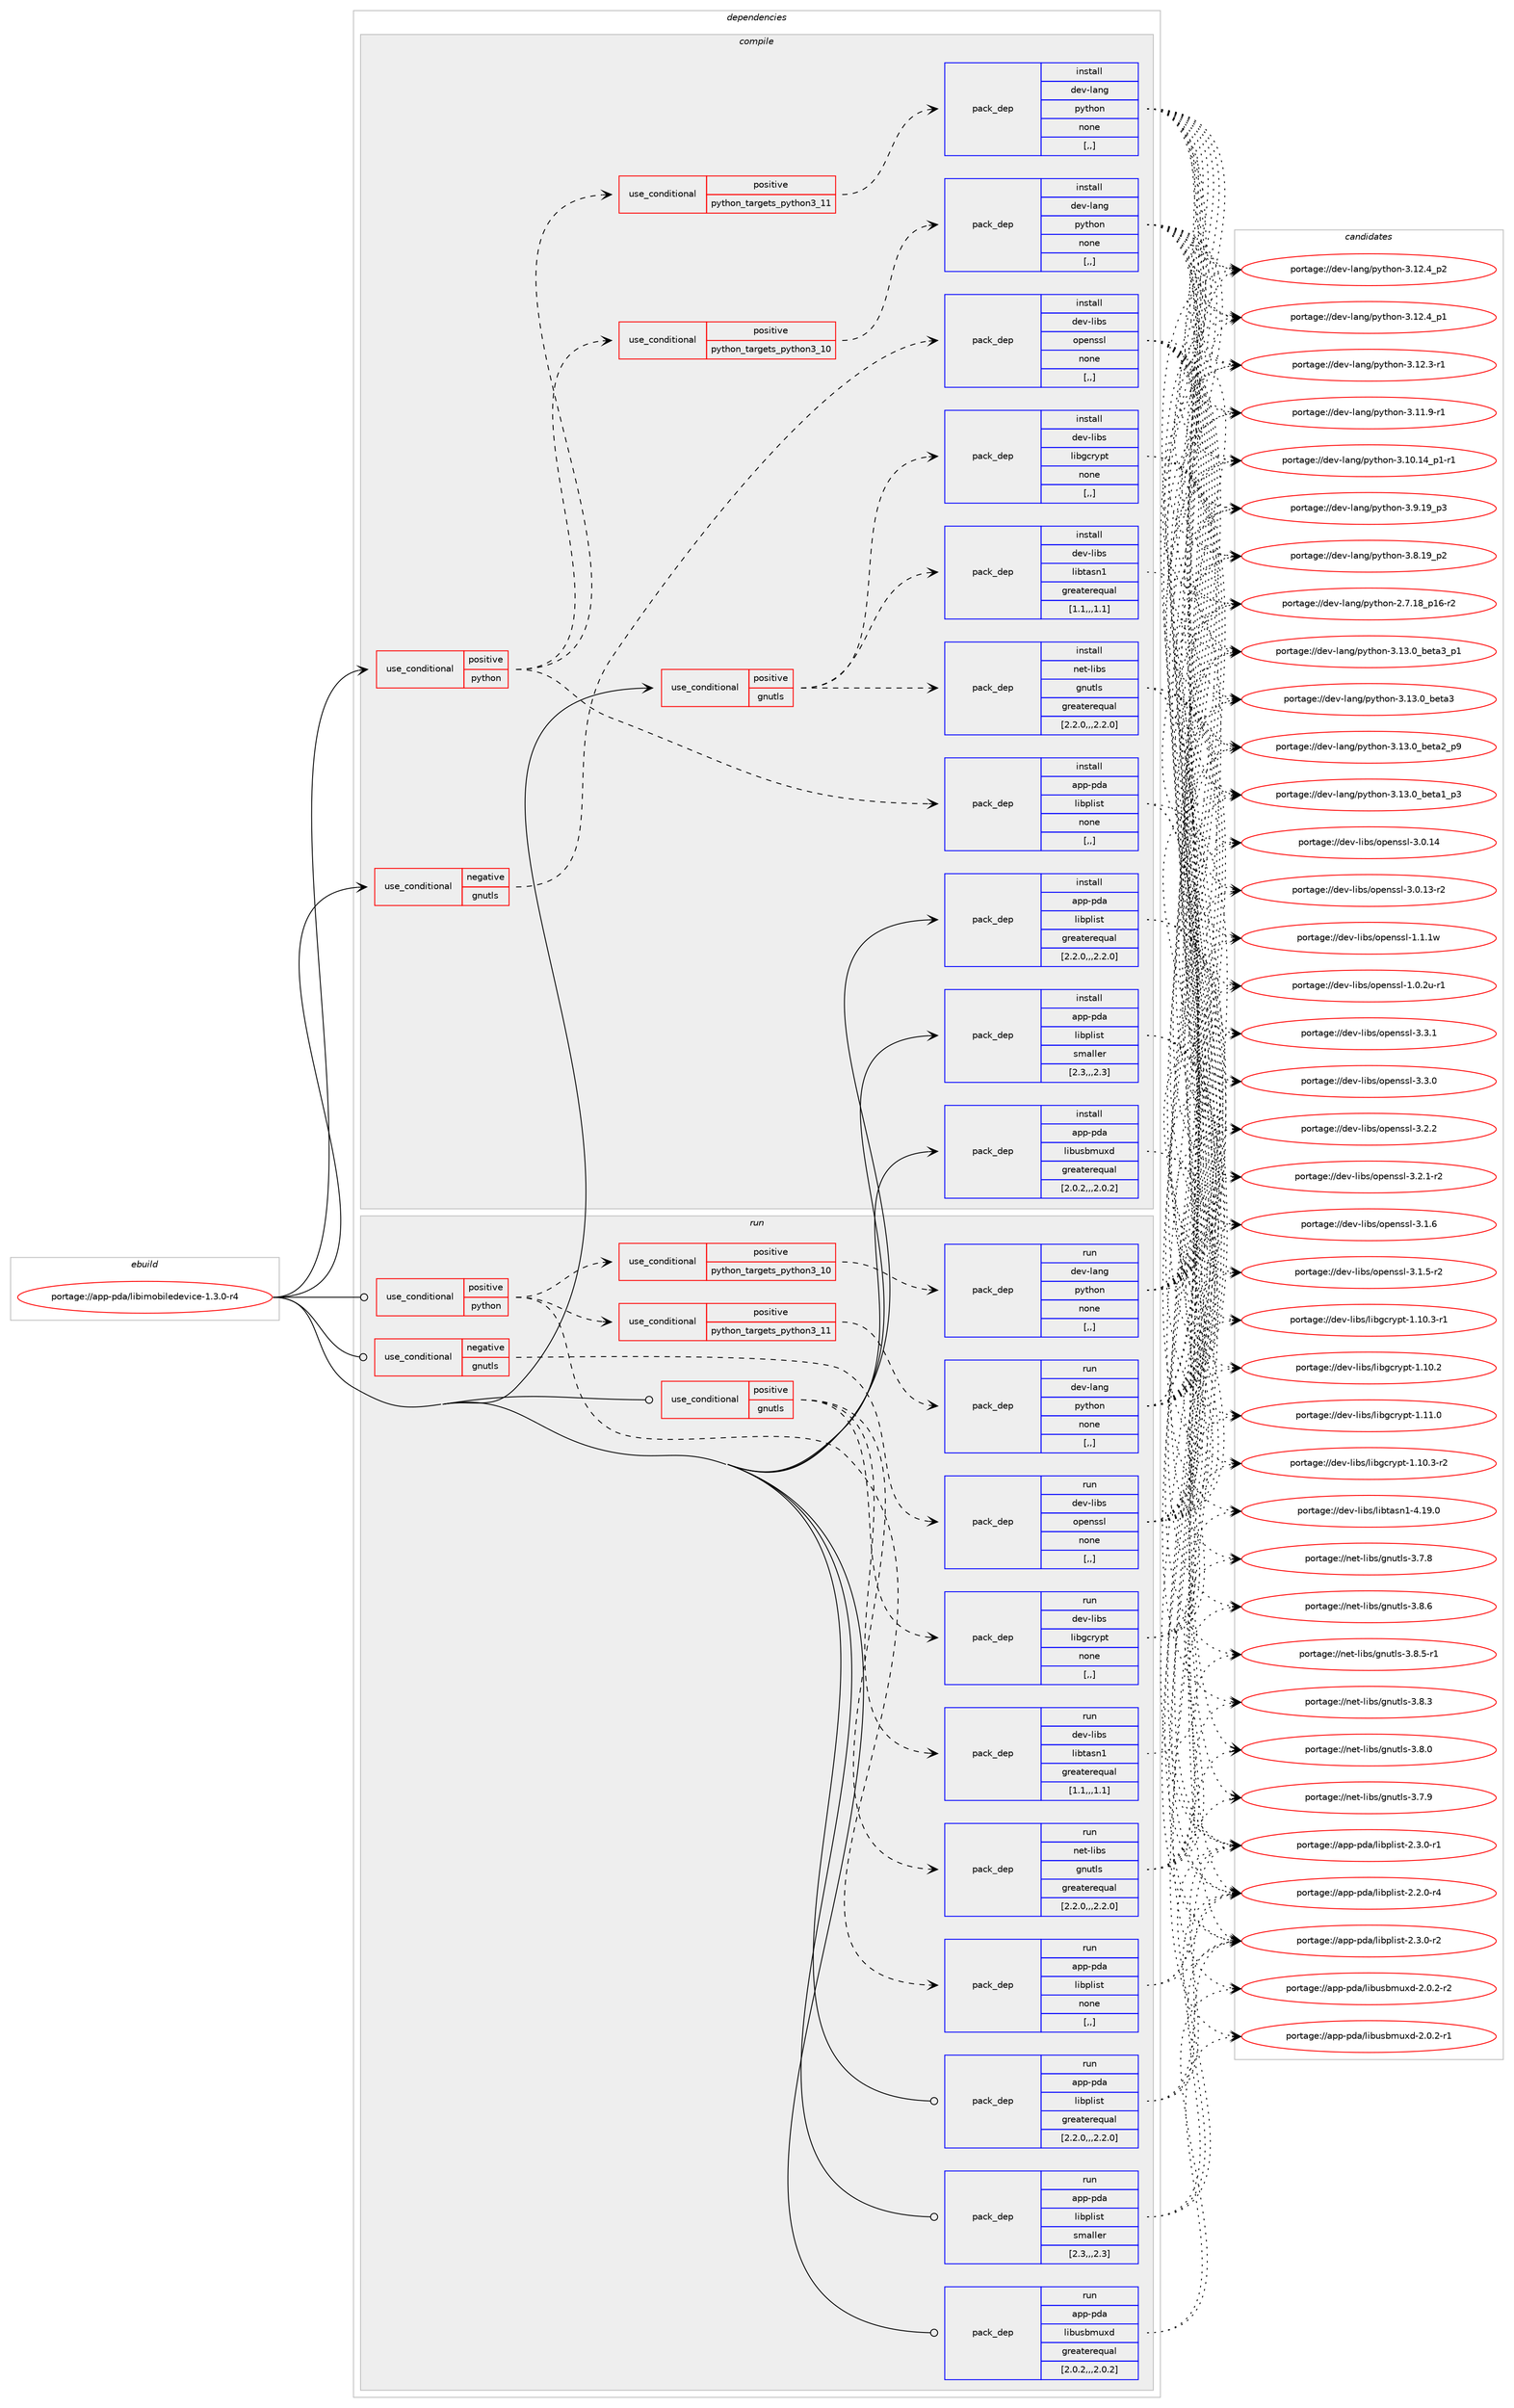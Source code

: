 digraph prolog {

# *************
# Graph options
# *************

newrank=true;
concentrate=true;
compound=true;
graph [rankdir=LR,fontname=Helvetica,fontsize=10,ranksep=1.5];#, ranksep=2.5, nodesep=0.2];
edge  [arrowhead=vee];
node  [fontname=Helvetica,fontsize=10];

# **********
# The ebuild
# **********

subgraph cluster_leftcol {
color=gray;
label=<<i>ebuild</i>>;
id [label="portage://app-pda/libimobiledevice-1.3.0-r4", color=red, width=4, href="../app-pda/libimobiledevice-1.3.0-r4.svg"];
}

# ****************
# The dependencies
# ****************

subgraph cluster_midcol {
color=gray;
label=<<i>dependencies</i>>;
subgraph cluster_compile {
fillcolor="#eeeeee";
style=filled;
label=<<i>compile</i>>;
subgraph cond14077 {
dependency50502 [label=<<TABLE BORDER="0" CELLBORDER="1" CELLSPACING="0" CELLPADDING="4"><TR><TD ROWSPAN="3" CELLPADDING="10">use_conditional</TD></TR><TR><TD>negative</TD></TR><TR><TD>gnutls</TD></TR></TABLE>>, shape=none, color=red];
subgraph pack35959 {
dependency50503 [label=<<TABLE BORDER="0" CELLBORDER="1" CELLSPACING="0" CELLPADDING="4" WIDTH="220"><TR><TD ROWSPAN="6" CELLPADDING="30">pack_dep</TD></TR><TR><TD WIDTH="110">install</TD></TR><TR><TD>dev-libs</TD></TR><TR><TD>openssl</TD></TR><TR><TD>none</TD></TR><TR><TD>[,,]</TD></TR></TABLE>>, shape=none, color=blue];
}
dependency50502:e -> dependency50503:w [weight=20,style="dashed",arrowhead="vee"];
}
id:e -> dependency50502:w [weight=20,style="solid",arrowhead="vee"];
subgraph cond14078 {
dependency50504 [label=<<TABLE BORDER="0" CELLBORDER="1" CELLSPACING="0" CELLPADDING="4"><TR><TD ROWSPAN="3" CELLPADDING="10">use_conditional</TD></TR><TR><TD>positive</TD></TR><TR><TD>gnutls</TD></TR></TABLE>>, shape=none, color=red];
subgraph pack35960 {
dependency50505 [label=<<TABLE BORDER="0" CELLBORDER="1" CELLSPACING="0" CELLPADDING="4" WIDTH="220"><TR><TD ROWSPAN="6" CELLPADDING="30">pack_dep</TD></TR><TR><TD WIDTH="110">install</TD></TR><TR><TD>dev-libs</TD></TR><TR><TD>libgcrypt</TD></TR><TR><TD>none</TD></TR><TR><TD>[,,]</TD></TR></TABLE>>, shape=none, color=blue];
}
dependency50504:e -> dependency50505:w [weight=20,style="dashed",arrowhead="vee"];
subgraph pack35961 {
dependency50506 [label=<<TABLE BORDER="0" CELLBORDER="1" CELLSPACING="0" CELLPADDING="4" WIDTH="220"><TR><TD ROWSPAN="6" CELLPADDING="30">pack_dep</TD></TR><TR><TD WIDTH="110">install</TD></TR><TR><TD>dev-libs</TD></TR><TR><TD>libtasn1</TD></TR><TR><TD>greaterequal</TD></TR><TR><TD>[1.1,,,1.1]</TD></TR></TABLE>>, shape=none, color=blue];
}
dependency50504:e -> dependency50506:w [weight=20,style="dashed",arrowhead="vee"];
subgraph pack35962 {
dependency50507 [label=<<TABLE BORDER="0" CELLBORDER="1" CELLSPACING="0" CELLPADDING="4" WIDTH="220"><TR><TD ROWSPAN="6" CELLPADDING="30">pack_dep</TD></TR><TR><TD WIDTH="110">install</TD></TR><TR><TD>net-libs</TD></TR><TR><TD>gnutls</TD></TR><TR><TD>greaterequal</TD></TR><TR><TD>[2.2.0,,,2.2.0]</TD></TR></TABLE>>, shape=none, color=blue];
}
dependency50504:e -> dependency50507:w [weight=20,style="dashed",arrowhead="vee"];
}
id:e -> dependency50504:w [weight=20,style="solid",arrowhead="vee"];
subgraph cond14079 {
dependency50508 [label=<<TABLE BORDER="0" CELLBORDER="1" CELLSPACING="0" CELLPADDING="4"><TR><TD ROWSPAN="3" CELLPADDING="10">use_conditional</TD></TR><TR><TD>positive</TD></TR><TR><TD>python</TD></TR></TABLE>>, shape=none, color=red];
subgraph cond14080 {
dependency50509 [label=<<TABLE BORDER="0" CELLBORDER="1" CELLSPACING="0" CELLPADDING="4"><TR><TD ROWSPAN="3" CELLPADDING="10">use_conditional</TD></TR><TR><TD>positive</TD></TR><TR><TD>python_targets_python3_10</TD></TR></TABLE>>, shape=none, color=red];
subgraph pack35963 {
dependency50510 [label=<<TABLE BORDER="0" CELLBORDER="1" CELLSPACING="0" CELLPADDING="4" WIDTH="220"><TR><TD ROWSPAN="6" CELLPADDING="30">pack_dep</TD></TR><TR><TD WIDTH="110">install</TD></TR><TR><TD>dev-lang</TD></TR><TR><TD>python</TD></TR><TR><TD>none</TD></TR><TR><TD>[,,]</TD></TR></TABLE>>, shape=none, color=blue];
}
dependency50509:e -> dependency50510:w [weight=20,style="dashed",arrowhead="vee"];
}
dependency50508:e -> dependency50509:w [weight=20,style="dashed",arrowhead="vee"];
subgraph cond14081 {
dependency50511 [label=<<TABLE BORDER="0" CELLBORDER="1" CELLSPACING="0" CELLPADDING="4"><TR><TD ROWSPAN="3" CELLPADDING="10">use_conditional</TD></TR><TR><TD>positive</TD></TR><TR><TD>python_targets_python3_11</TD></TR></TABLE>>, shape=none, color=red];
subgraph pack35964 {
dependency50512 [label=<<TABLE BORDER="0" CELLBORDER="1" CELLSPACING="0" CELLPADDING="4" WIDTH="220"><TR><TD ROWSPAN="6" CELLPADDING="30">pack_dep</TD></TR><TR><TD WIDTH="110">install</TD></TR><TR><TD>dev-lang</TD></TR><TR><TD>python</TD></TR><TR><TD>none</TD></TR><TR><TD>[,,]</TD></TR></TABLE>>, shape=none, color=blue];
}
dependency50511:e -> dependency50512:w [weight=20,style="dashed",arrowhead="vee"];
}
dependency50508:e -> dependency50511:w [weight=20,style="dashed",arrowhead="vee"];
subgraph pack35965 {
dependency50513 [label=<<TABLE BORDER="0" CELLBORDER="1" CELLSPACING="0" CELLPADDING="4" WIDTH="220"><TR><TD ROWSPAN="6" CELLPADDING="30">pack_dep</TD></TR><TR><TD WIDTH="110">install</TD></TR><TR><TD>app-pda</TD></TR><TR><TD>libplist</TD></TR><TR><TD>none</TD></TR><TR><TD>[,,]</TD></TR></TABLE>>, shape=none, color=blue];
}
dependency50508:e -> dependency50513:w [weight=20,style="dashed",arrowhead="vee"];
}
id:e -> dependency50508:w [weight=20,style="solid",arrowhead="vee"];
subgraph pack35966 {
dependency50514 [label=<<TABLE BORDER="0" CELLBORDER="1" CELLSPACING="0" CELLPADDING="4" WIDTH="220"><TR><TD ROWSPAN="6" CELLPADDING="30">pack_dep</TD></TR><TR><TD WIDTH="110">install</TD></TR><TR><TD>app-pda</TD></TR><TR><TD>libplist</TD></TR><TR><TD>greaterequal</TD></TR><TR><TD>[2.2.0,,,2.2.0]</TD></TR></TABLE>>, shape=none, color=blue];
}
id:e -> dependency50514:w [weight=20,style="solid",arrowhead="vee"];
subgraph pack35967 {
dependency50515 [label=<<TABLE BORDER="0" CELLBORDER="1" CELLSPACING="0" CELLPADDING="4" WIDTH="220"><TR><TD ROWSPAN="6" CELLPADDING="30">pack_dep</TD></TR><TR><TD WIDTH="110">install</TD></TR><TR><TD>app-pda</TD></TR><TR><TD>libplist</TD></TR><TR><TD>smaller</TD></TR><TR><TD>[2.3,,,2.3]</TD></TR></TABLE>>, shape=none, color=blue];
}
id:e -> dependency50515:w [weight=20,style="solid",arrowhead="vee"];
subgraph pack35968 {
dependency50516 [label=<<TABLE BORDER="0" CELLBORDER="1" CELLSPACING="0" CELLPADDING="4" WIDTH="220"><TR><TD ROWSPAN="6" CELLPADDING="30">pack_dep</TD></TR><TR><TD WIDTH="110">install</TD></TR><TR><TD>app-pda</TD></TR><TR><TD>libusbmuxd</TD></TR><TR><TD>greaterequal</TD></TR><TR><TD>[2.0.2,,,2.0.2]</TD></TR></TABLE>>, shape=none, color=blue];
}
id:e -> dependency50516:w [weight=20,style="solid",arrowhead="vee"];
}
subgraph cluster_compileandrun {
fillcolor="#eeeeee";
style=filled;
label=<<i>compile and run</i>>;
}
subgraph cluster_run {
fillcolor="#eeeeee";
style=filled;
label=<<i>run</i>>;
subgraph cond14082 {
dependency50517 [label=<<TABLE BORDER="0" CELLBORDER="1" CELLSPACING="0" CELLPADDING="4"><TR><TD ROWSPAN="3" CELLPADDING="10">use_conditional</TD></TR><TR><TD>negative</TD></TR><TR><TD>gnutls</TD></TR></TABLE>>, shape=none, color=red];
subgraph pack35969 {
dependency50518 [label=<<TABLE BORDER="0" CELLBORDER="1" CELLSPACING="0" CELLPADDING="4" WIDTH="220"><TR><TD ROWSPAN="6" CELLPADDING="30">pack_dep</TD></TR><TR><TD WIDTH="110">run</TD></TR><TR><TD>dev-libs</TD></TR><TR><TD>openssl</TD></TR><TR><TD>none</TD></TR><TR><TD>[,,]</TD></TR></TABLE>>, shape=none, color=blue];
}
dependency50517:e -> dependency50518:w [weight=20,style="dashed",arrowhead="vee"];
}
id:e -> dependency50517:w [weight=20,style="solid",arrowhead="odot"];
subgraph cond14083 {
dependency50519 [label=<<TABLE BORDER="0" CELLBORDER="1" CELLSPACING="0" CELLPADDING="4"><TR><TD ROWSPAN="3" CELLPADDING="10">use_conditional</TD></TR><TR><TD>positive</TD></TR><TR><TD>gnutls</TD></TR></TABLE>>, shape=none, color=red];
subgraph pack35970 {
dependency50520 [label=<<TABLE BORDER="0" CELLBORDER="1" CELLSPACING="0" CELLPADDING="4" WIDTH="220"><TR><TD ROWSPAN="6" CELLPADDING="30">pack_dep</TD></TR><TR><TD WIDTH="110">run</TD></TR><TR><TD>dev-libs</TD></TR><TR><TD>libgcrypt</TD></TR><TR><TD>none</TD></TR><TR><TD>[,,]</TD></TR></TABLE>>, shape=none, color=blue];
}
dependency50519:e -> dependency50520:w [weight=20,style="dashed",arrowhead="vee"];
subgraph pack35971 {
dependency50521 [label=<<TABLE BORDER="0" CELLBORDER="1" CELLSPACING="0" CELLPADDING="4" WIDTH="220"><TR><TD ROWSPAN="6" CELLPADDING="30">pack_dep</TD></TR><TR><TD WIDTH="110">run</TD></TR><TR><TD>dev-libs</TD></TR><TR><TD>libtasn1</TD></TR><TR><TD>greaterequal</TD></TR><TR><TD>[1.1,,,1.1]</TD></TR></TABLE>>, shape=none, color=blue];
}
dependency50519:e -> dependency50521:w [weight=20,style="dashed",arrowhead="vee"];
subgraph pack35972 {
dependency50522 [label=<<TABLE BORDER="0" CELLBORDER="1" CELLSPACING="0" CELLPADDING="4" WIDTH="220"><TR><TD ROWSPAN="6" CELLPADDING="30">pack_dep</TD></TR><TR><TD WIDTH="110">run</TD></TR><TR><TD>net-libs</TD></TR><TR><TD>gnutls</TD></TR><TR><TD>greaterequal</TD></TR><TR><TD>[2.2.0,,,2.2.0]</TD></TR></TABLE>>, shape=none, color=blue];
}
dependency50519:e -> dependency50522:w [weight=20,style="dashed",arrowhead="vee"];
}
id:e -> dependency50519:w [weight=20,style="solid",arrowhead="odot"];
subgraph cond14084 {
dependency50523 [label=<<TABLE BORDER="0" CELLBORDER="1" CELLSPACING="0" CELLPADDING="4"><TR><TD ROWSPAN="3" CELLPADDING="10">use_conditional</TD></TR><TR><TD>positive</TD></TR><TR><TD>python</TD></TR></TABLE>>, shape=none, color=red];
subgraph cond14085 {
dependency50524 [label=<<TABLE BORDER="0" CELLBORDER="1" CELLSPACING="0" CELLPADDING="4"><TR><TD ROWSPAN="3" CELLPADDING="10">use_conditional</TD></TR><TR><TD>positive</TD></TR><TR><TD>python_targets_python3_10</TD></TR></TABLE>>, shape=none, color=red];
subgraph pack35973 {
dependency50525 [label=<<TABLE BORDER="0" CELLBORDER="1" CELLSPACING="0" CELLPADDING="4" WIDTH="220"><TR><TD ROWSPAN="6" CELLPADDING="30">pack_dep</TD></TR><TR><TD WIDTH="110">run</TD></TR><TR><TD>dev-lang</TD></TR><TR><TD>python</TD></TR><TR><TD>none</TD></TR><TR><TD>[,,]</TD></TR></TABLE>>, shape=none, color=blue];
}
dependency50524:e -> dependency50525:w [weight=20,style="dashed",arrowhead="vee"];
}
dependency50523:e -> dependency50524:w [weight=20,style="dashed",arrowhead="vee"];
subgraph cond14086 {
dependency50526 [label=<<TABLE BORDER="0" CELLBORDER="1" CELLSPACING="0" CELLPADDING="4"><TR><TD ROWSPAN="3" CELLPADDING="10">use_conditional</TD></TR><TR><TD>positive</TD></TR><TR><TD>python_targets_python3_11</TD></TR></TABLE>>, shape=none, color=red];
subgraph pack35974 {
dependency50527 [label=<<TABLE BORDER="0" CELLBORDER="1" CELLSPACING="0" CELLPADDING="4" WIDTH="220"><TR><TD ROWSPAN="6" CELLPADDING="30">pack_dep</TD></TR><TR><TD WIDTH="110">run</TD></TR><TR><TD>dev-lang</TD></TR><TR><TD>python</TD></TR><TR><TD>none</TD></TR><TR><TD>[,,]</TD></TR></TABLE>>, shape=none, color=blue];
}
dependency50526:e -> dependency50527:w [weight=20,style="dashed",arrowhead="vee"];
}
dependency50523:e -> dependency50526:w [weight=20,style="dashed",arrowhead="vee"];
subgraph pack35975 {
dependency50528 [label=<<TABLE BORDER="0" CELLBORDER="1" CELLSPACING="0" CELLPADDING="4" WIDTH="220"><TR><TD ROWSPAN="6" CELLPADDING="30">pack_dep</TD></TR><TR><TD WIDTH="110">run</TD></TR><TR><TD>app-pda</TD></TR><TR><TD>libplist</TD></TR><TR><TD>none</TD></TR><TR><TD>[,,]</TD></TR></TABLE>>, shape=none, color=blue];
}
dependency50523:e -> dependency50528:w [weight=20,style="dashed",arrowhead="vee"];
}
id:e -> dependency50523:w [weight=20,style="solid",arrowhead="odot"];
subgraph pack35976 {
dependency50529 [label=<<TABLE BORDER="0" CELLBORDER="1" CELLSPACING="0" CELLPADDING="4" WIDTH="220"><TR><TD ROWSPAN="6" CELLPADDING="30">pack_dep</TD></TR><TR><TD WIDTH="110">run</TD></TR><TR><TD>app-pda</TD></TR><TR><TD>libplist</TD></TR><TR><TD>greaterequal</TD></TR><TR><TD>[2.2.0,,,2.2.0]</TD></TR></TABLE>>, shape=none, color=blue];
}
id:e -> dependency50529:w [weight=20,style="solid",arrowhead="odot"];
subgraph pack35977 {
dependency50530 [label=<<TABLE BORDER="0" CELLBORDER="1" CELLSPACING="0" CELLPADDING="4" WIDTH="220"><TR><TD ROWSPAN="6" CELLPADDING="30">pack_dep</TD></TR><TR><TD WIDTH="110">run</TD></TR><TR><TD>app-pda</TD></TR><TR><TD>libplist</TD></TR><TR><TD>smaller</TD></TR><TR><TD>[2.3,,,2.3]</TD></TR></TABLE>>, shape=none, color=blue];
}
id:e -> dependency50530:w [weight=20,style="solid",arrowhead="odot"];
subgraph pack35978 {
dependency50531 [label=<<TABLE BORDER="0" CELLBORDER="1" CELLSPACING="0" CELLPADDING="4" WIDTH="220"><TR><TD ROWSPAN="6" CELLPADDING="30">pack_dep</TD></TR><TR><TD WIDTH="110">run</TD></TR><TR><TD>app-pda</TD></TR><TR><TD>libusbmuxd</TD></TR><TR><TD>greaterequal</TD></TR><TR><TD>[2.0.2,,,2.0.2]</TD></TR></TABLE>>, shape=none, color=blue];
}
id:e -> dependency50531:w [weight=20,style="solid",arrowhead="odot"];
}
}

# **************
# The candidates
# **************

subgraph cluster_choices {
rank=same;
color=gray;
label=<<i>candidates</i>>;

subgraph choice35959 {
color=black;
nodesep=1;
choice100101118451081059811547111112101110115115108455146514649 [label="portage://dev-libs/openssl-3.3.1", color=red, width=4,href="../dev-libs/openssl-3.3.1.svg"];
choice100101118451081059811547111112101110115115108455146514648 [label="portage://dev-libs/openssl-3.3.0", color=red, width=4,href="../dev-libs/openssl-3.3.0.svg"];
choice100101118451081059811547111112101110115115108455146504650 [label="portage://dev-libs/openssl-3.2.2", color=red, width=4,href="../dev-libs/openssl-3.2.2.svg"];
choice1001011184510810598115471111121011101151151084551465046494511450 [label="portage://dev-libs/openssl-3.2.1-r2", color=red, width=4,href="../dev-libs/openssl-3.2.1-r2.svg"];
choice100101118451081059811547111112101110115115108455146494654 [label="portage://dev-libs/openssl-3.1.6", color=red, width=4,href="../dev-libs/openssl-3.1.6.svg"];
choice1001011184510810598115471111121011101151151084551464946534511450 [label="portage://dev-libs/openssl-3.1.5-r2", color=red, width=4,href="../dev-libs/openssl-3.1.5-r2.svg"];
choice10010111845108105981154711111210111011511510845514648464952 [label="portage://dev-libs/openssl-3.0.14", color=red, width=4,href="../dev-libs/openssl-3.0.14.svg"];
choice100101118451081059811547111112101110115115108455146484649514511450 [label="portage://dev-libs/openssl-3.0.13-r2", color=red, width=4,href="../dev-libs/openssl-3.0.13-r2.svg"];
choice100101118451081059811547111112101110115115108454946494649119 [label="portage://dev-libs/openssl-1.1.1w", color=red, width=4,href="../dev-libs/openssl-1.1.1w.svg"];
choice1001011184510810598115471111121011101151151084549464846501174511449 [label="portage://dev-libs/openssl-1.0.2u-r1", color=red, width=4,href="../dev-libs/openssl-1.0.2u-r1.svg"];
dependency50503:e -> choice100101118451081059811547111112101110115115108455146514649:w [style=dotted,weight="100"];
dependency50503:e -> choice100101118451081059811547111112101110115115108455146514648:w [style=dotted,weight="100"];
dependency50503:e -> choice100101118451081059811547111112101110115115108455146504650:w [style=dotted,weight="100"];
dependency50503:e -> choice1001011184510810598115471111121011101151151084551465046494511450:w [style=dotted,weight="100"];
dependency50503:e -> choice100101118451081059811547111112101110115115108455146494654:w [style=dotted,weight="100"];
dependency50503:e -> choice1001011184510810598115471111121011101151151084551464946534511450:w [style=dotted,weight="100"];
dependency50503:e -> choice10010111845108105981154711111210111011511510845514648464952:w [style=dotted,weight="100"];
dependency50503:e -> choice100101118451081059811547111112101110115115108455146484649514511450:w [style=dotted,weight="100"];
dependency50503:e -> choice100101118451081059811547111112101110115115108454946494649119:w [style=dotted,weight="100"];
dependency50503:e -> choice1001011184510810598115471111121011101151151084549464846501174511449:w [style=dotted,weight="100"];
}
subgraph choice35960 {
color=black;
nodesep=1;
choice100101118451081059811547108105981039911412111211645494649494648 [label="portage://dev-libs/libgcrypt-1.11.0", color=red, width=4,href="../dev-libs/libgcrypt-1.11.0.svg"];
choice1001011184510810598115471081059810399114121112116454946494846514511450 [label="portage://dev-libs/libgcrypt-1.10.3-r2", color=red, width=4,href="../dev-libs/libgcrypt-1.10.3-r2.svg"];
choice1001011184510810598115471081059810399114121112116454946494846514511449 [label="portage://dev-libs/libgcrypt-1.10.3-r1", color=red, width=4,href="../dev-libs/libgcrypt-1.10.3-r1.svg"];
choice100101118451081059811547108105981039911412111211645494649484650 [label="portage://dev-libs/libgcrypt-1.10.2", color=red, width=4,href="../dev-libs/libgcrypt-1.10.2.svg"];
dependency50505:e -> choice100101118451081059811547108105981039911412111211645494649494648:w [style=dotted,weight="100"];
dependency50505:e -> choice1001011184510810598115471081059810399114121112116454946494846514511450:w [style=dotted,weight="100"];
dependency50505:e -> choice1001011184510810598115471081059810399114121112116454946494846514511449:w [style=dotted,weight="100"];
dependency50505:e -> choice100101118451081059811547108105981039911412111211645494649484650:w [style=dotted,weight="100"];
}
subgraph choice35961 {
color=black;
nodesep=1;
choice10010111845108105981154710810598116971151104945524649574648 [label="portage://dev-libs/libtasn1-4.19.0", color=red, width=4,href="../dev-libs/libtasn1-4.19.0.svg"];
dependency50506:e -> choice10010111845108105981154710810598116971151104945524649574648:w [style=dotted,weight="100"];
}
subgraph choice35962 {
color=black;
nodesep=1;
choice110101116451081059811547103110117116108115455146564654 [label="portage://net-libs/gnutls-3.8.6", color=red, width=4,href="../net-libs/gnutls-3.8.6.svg"];
choice1101011164510810598115471031101171161081154551465646534511449 [label="portage://net-libs/gnutls-3.8.5-r1", color=red, width=4,href="../net-libs/gnutls-3.8.5-r1.svg"];
choice110101116451081059811547103110117116108115455146564651 [label="portage://net-libs/gnutls-3.8.3", color=red, width=4,href="../net-libs/gnutls-3.8.3.svg"];
choice110101116451081059811547103110117116108115455146564648 [label="portage://net-libs/gnutls-3.8.0", color=red, width=4,href="../net-libs/gnutls-3.8.0.svg"];
choice110101116451081059811547103110117116108115455146554657 [label="portage://net-libs/gnutls-3.7.9", color=red, width=4,href="../net-libs/gnutls-3.7.9.svg"];
choice110101116451081059811547103110117116108115455146554656 [label="portage://net-libs/gnutls-3.7.8", color=red, width=4,href="../net-libs/gnutls-3.7.8.svg"];
dependency50507:e -> choice110101116451081059811547103110117116108115455146564654:w [style=dotted,weight="100"];
dependency50507:e -> choice1101011164510810598115471031101171161081154551465646534511449:w [style=dotted,weight="100"];
dependency50507:e -> choice110101116451081059811547103110117116108115455146564651:w [style=dotted,weight="100"];
dependency50507:e -> choice110101116451081059811547103110117116108115455146564648:w [style=dotted,weight="100"];
dependency50507:e -> choice110101116451081059811547103110117116108115455146554657:w [style=dotted,weight="100"];
dependency50507:e -> choice110101116451081059811547103110117116108115455146554656:w [style=dotted,weight="100"];
}
subgraph choice35963 {
color=black;
nodesep=1;
choice10010111845108971101034711212111610411111045514649514648959810111697519511249 [label="portage://dev-lang/python-3.13.0_beta3_p1", color=red, width=4,href="../dev-lang/python-3.13.0_beta3_p1.svg"];
choice1001011184510897110103471121211161041111104551464951464895981011169751 [label="portage://dev-lang/python-3.13.0_beta3", color=red, width=4,href="../dev-lang/python-3.13.0_beta3.svg"];
choice10010111845108971101034711212111610411111045514649514648959810111697509511257 [label="portage://dev-lang/python-3.13.0_beta2_p9", color=red, width=4,href="../dev-lang/python-3.13.0_beta2_p9.svg"];
choice10010111845108971101034711212111610411111045514649514648959810111697499511251 [label="portage://dev-lang/python-3.13.0_beta1_p3", color=red, width=4,href="../dev-lang/python-3.13.0_beta1_p3.svg"];
choice100101118451089711010347112121116104111110455146495046529511250 [label="portage://dev-lang/python-3.12.4_p2", color=red, width=4,href="../dev-lang/python-3.12.4_p2.svg"];
choice100101118451089711010347112121116104111110455146495046529511249 [label="portage://dev-lang/python-3.12.4_p1", color=red, width=4,href="../dev-lang/python-3.12.4_p1.svg"];
choice100101118451089711010347112121116104111110455146495046514511449 [label="portage://dev-lang/python-3.12.3-r1", color=red, width=4,href="../dev-lang/python-3.12.3-r1.svg"];
choice100101118451089711010347112121116104111110455146494946574511449 [label="portage://dev-lang/python-3.11.9-r1", color=red, width=4,href="../dev-lang/python-3.11.9-r1.svg"];
choice100101118451089711010347112121116104111110455146494846495295112494511449 [label="portage://dev-lang/python-3.10.14_p1-r1", color=red, width=4,href="../dev-lang/python-3.10.14_p1-r1.svg"];
choice100101118451089711010347112121116104111110455146574649579511251 [label="portage://dev-lang/python-3.9.19_p3", color=red, width=4,href="../dev-lang/python-3.9.19_p3.svg"];
choice100101118451089711010347112121116104111110455146564649579511250 [label="portage://dev-lang/python-3.8.19_p2", color=red, width=4,href="../dev-lang/python-3.8.19_p2.svg"];
choice100101118451089711010347112121116104111110455046554649569511249544511450 [label="portage://dev-lang/python-2.7.18_p16-r2", color=red, width=4,href="../dev-lang/python-2.7.18_p16-r2.svg"];
dependency50510:e -> choice10010111845108971101034711212111610411111045514649514648959810111697519511249:w [style=dotted,weight="100"];
dependency50510:e -> choice1001011184510897110103471121211161041111104551464951464895981011169751:w [style=dotted,weight="100"];
dependency50510:e -> choice10010111845108971101034711212111610411111045514649514648959810111697509511257:w [style=dotted,weight="100"];
dependency50510:e -> choice10010111845108971101034711212111610411111045514649514648959810111697499511251:w [style=dotted,weight="100"];
dependency50510:e -> choice100101118451089711010347112121116104111110455146495046529511250:w [style=dotted,weight="100"];
dependency50510:e -> choice100101118451089711010347112121116104111110455146495046529511249:w [style=dotted,weight="100"];
dependency50510:e -> choice100101118451089711010347112121116104111110455146495046514511449:w [style=dotted,weight="100"];
dependency50510:e -> choice100101118451089711010347112121116104111110455146494946574511449:w [style=dotted,weight="100"];
dependency50510:e -> choice100101118451089711010347112121116104111110455146494846495295112494511449:w [style=dotted,weight="100"];
dependency50510:e -> choice100101118451089711010347112121116104111110455146574649579511251:w [style=dotted,weight="100"];
dependency50510:e -> choice100101118451089711010347112121116104111110455146564649579511250:w [style=dotted,weight="100"];
dependency50510:e -> choice100101118451089711010347112121116104111110455046554649569511249544511450:w [style=dotted,weight="100"];
}
subgraph choice35964 {
color=black;
nodesep=1;
choice10010111845108971101034711212111610411111045514649514648959810111697519511249 [label="portage://dev-lang/python-3.13.0_beta3_p1", color=red, width=4,href="../dev-lang/python-3.13.0_beta3_p1.svg"];
choice1001011184510897110103471121211161041111104551464951464895981011169751 [label="portage://dev-lang/python-3.13.0_beta3", color=red, width=4,href="../dev-lang/python-3.13.0_beta3.svg"];
choice10010111845108971101034711212111610411111045514649514648959810111697509511257 [label="portage://dev-lang/python-3.13.0_beta2_p9", color=red, width=4,href="../dev-lang/python-3.13.0_beta2_p9.svg"];
choice10010111845108971101034711212111610411111045514649514648959810111697499511251 [label="portage://dev-lang/python-3.13.0_beta1_p3", color=red, width=4,href="../dev-lang/python-3.13.0_beta1_p3.svg"];
choice100101118451089711010347112121116104111110455146495046529511250 [label="portage://dev-lang/python-3.12.4_p2", color=red, width=4,href="../dev-lang/python-3.12.4_p2.svg"];
choice100101118451089711010347112121116104111110455146495046529511249 [label="portage://dev-lang/python-3.12.4_p1", color=red, width=4,href="../dev-lang/python-3.12.4_p1.svg"];
choice100101118451089711010347112121116104111110455146495046514511449 [label="portage://dev-lang/python-3.12.3-r1", color=red, width=4,href="../dev-lang/python-3.12.3-r1.svg"];
choice100101118451089711010347112121116104111110455146494946574511449 [label="portage://dev-lang/python-3.11.9-r1", color=red, width=4,href="../dev-lang/python-3.11.9-r1.svg"];
choice100101118451089711010347112121116104111110455146494846495295112494511449 [label="portage://dev-lang/python-3.10.14_p1-r1", color=red, width=4,href="../dev-lang/python-3.10.14_p1-r1.svg"];
choice100101118451089711010347112121116104111110455146574649579511251 [label="portage://dev-lang/python-3.9.19_p3", color=red, width=4,href="../dev-lang/python-3.9.19_p3.svg"];
choice100101118451089711010347112121116104111110455146564649579511250 [label="portage://dev-lang/python-3.8.19_p2", color=red, width=4,href="../dev-lang/python-3.8.19_p2.svg"];
choice100101118451089711010347112121116104111110455046554649569511249544511450 [label="portage://dev-lang/python-2.7.18_p16-r2", color=red, width=4,href="../dev-lang/python-2.7.18_p16-r2.svg"];
dependency50512:e -> choice10010111845108971101034711212111610411111045514649514648959810111697519511249:w [style=dotted,weight="100"];
dependency50512:e -> choice1001011184510897110103471121211161041111104551464951464895981011169751:w [style=dotted,weight="100"];
dependency50512:e -> choice10010111845108971101034711212111610411111045514649514648959810111697509511257:w [style=dotted,weight="100"];
dependency50512:e -> choice10010111845108971101034711212111610411111045514649514648959810111697499511251:w [style=dotted,weight="100"];
dependency50512:e -> choice100101118451089711010347112121116104111110455146495046529511250:w [style=dotted,weight="100"];
dependency50512:e -> choice100101118451089711010347112121116104111110455146495046529511249:w [style=dotted,weight="100"];
dependency50512:e -> choice100101118451089711010347112121116104111110455146495046514511449:w [style=dotted,weight="100"];
dependency50512:e -> choice100101118451089711010347112121116104111110455146494946574511449:w [style=dotted,weight="100"];
dependency50512:e -> choice100101118451089711010347112121116104111110455146494846495295112494511449:w [style=dotted,weight="100"];
dependency50512:e -> choice100101118451089711010347112121116104111110455146574649579511251:w [style=dotted,weight="100"];
dependency50512:e -> choice100101118451089711010347112121116104111110455146564649579511250:w [style=dotted,weight="100"];
dependency50512:e -> choice100101118451089711010347112121116104111110455046554649569511249544511450:w [style=dotted,weight="100"];
}
subgraph choice35965 {
color=black;
nodesep=1;
choice97112112451121009747108105981121081051151164550465146484511450 [label="portage://app-pda/libplist-2.3.0-r2", color=red, width=4,href="../app-pda/libplist-2.3.0-r2.svg"];
choice97112112451121009747108105981121081051151164550465146484511449 [label="portage://app-pda/libplist-2.3.0-r1", color=red, width=4,href="../app-pda/libplist-2.3.0-r1.svg"];
choice97112112451121009747108105981121081051151164550465046484511452 [label="portage://app-pda/libplist-2.2.0-r4", color=red, width=4,href="../app-pda/libplist-2.2.0-r4.svg"];
dependency50513:e -> choice97112112451121009747108105981121081051151164550465146484511450:w [style=dotted,weight="100"];
dependency50513:e -> choice97112112451121009747108105981121081051151164550465146484511449:w [style=dotted,weight="100"];
dependency50513:e -> choice97112112451121009747108105981121081051151164550465046484511452:w [style=dotted,weight="100"];
}
subgraph choice35966 {
color=black;
nodesep=1;
choice97112112451121009747108105981121081051151164550465146484511450 [label="portage://app-pda/libplist-2.3.0-r2", color=red, width=4,href="../app-pda/libplist-2.3.0-r2.svg"];
choice97112112451121009747108105981121081051151164550465146484511449 [label="portage://app-pda/libplist-2.3.0-r1", color=red, width=4,href="../app-pda/libplist-2.3.0-r1.svg"];
choice97112112451121009747108105981121081051151164550465046484511452 [label="portage://app-pda/libplist-2.2.0-r4", color=red, width=4,href="../app-pda/libplist-2.2.0-r4.svg"];
dependency50514:e -> choice97112112451121009747108105981121081051151164550465146484511450:w [style=dotted,weight="100"];
dependency50514:e -> choice97112112451121009747108105981121081051151164550465146484511449:w [style=dotted,weight="100"];
dependency50514:e -> choice97112112451121009747108105981121081051151164550465046484511452:w [style=dotted,weight="100"];
}
subgraph choice35967 {
color=black;
nodesep=1;
choice97112112451121009747108105981121081051151164550465146484511450 [label="portage://app-pda/libplist-2.3.0-r2", color=red, width=4,href="../app-pda/libplist-2.3.0-r2.svg"];
choice97112112451121009747108105981121081051151164550465146484511449 [label="portage://app-pda/libplist-2.3.0-r1", color=red, width=4,href="../app-pda/libplist-2.3.0-r1.svg"];
choice97112112451121009747108105981121081051151164550465046484511452 [label="portage://app-pda/libplist-2.2.0-r4", color=red, width=4,href="../app-pda/libplist-2.2.0-r4.svg"];
dependency50515:e -> choice97112112451121009747108105981121081051151164550465146484511450:w [style=dotted,weight="100"];
dependency50515:e -> choice97112112451121009747108105981121081051151164550465146484511449:w [style=dotted,weight="100"];
dependency50515:e -> choice97112112451121009747108105981121081051151164550465046484511452:w [style=dotted,weight="100"];
}
subgraph choice35968 {
color=black;
nodesep=1;
choice9711211245112100974710810598117115981091171201004550464846504511450 [label="portage://app-pda/libusbmuxd-2.0.2-r2", color=red, width=4,href="../app-pda/libusbmuxd-2.0.2-r2.svg"];
choice9711211245112100974710810598117115981091171201004550464846504511449 [label="portage://app-pda/libusbmuxd-2.0.2-r1", color=red, width=4,href="../app-pda/libusbmuxd-2.0.2-r1.svg"];
dependency50516:e -> choice9711211245112100974710810598117115981091171201004550464846504511450:w [style=dotted,weight="100"];
dependency50516:e -> choice9711211245112100974710810598117115981091171201004550464846504511449:w [style=dotted,weight="100"];
}
subgraph choice35969 {
color=black;
nodesep=1;
choice100101118451081059811547111112101110115115108455146514649 [label="portage://dev-libs/openssl-3.3.1", color=red, width=4,href="../dev-libs/openssl-3.3.1.svg"];
choice100101118451081059811547111112101110115115108455146514648 [label="portage://dev-libs/openssl-3.3.0", color=red, width=4,href="../dev-libs/openssl-3.3.0.svg"];
choice100101118451081059811547111112101110115115108455146504650 [label="portage://dev-libs/openssl-3.2.2", color=red, width=4,href="../dev-libs/openssl-3.2.2.svg"];
choice1001011184510810598115471111121011101151151084551465046494511450 [label="portage://dev-libs/openssl-3.2.1-r2", color=red, width=4,href="../dev-libs/openssl-3.2.1-r2.svg"];
choice100101118451081059811547111112101110115115108455146494654 [label="portage://dev-libs/openssl-3.1.6", color=red, width=4,href="../dev-libs/openssl-3.1.6.svg"];
choice1001011184510810598115471111121011101151151084551464946534511450 [label="portage://dev-libs/openssl-3.1.5-r2", color=red, width=4,href="../dev-libs/openssl-3.1.5-r2.svg"];
choice10010111845108105981154711111210111011511510845514648464952 [label="portage://dev-libs/openssl-3.0.14", color=red, width=4,href="../dev-libs/openssl-3.0.14.svg"];
choice100101118451081059811547111112101110115115108455146484649514511450 [label="portage://dev-libs/openssl-3.0.13-r2", color=red, width=4,href="../dev-libs/openssl-3.0.13-r2.svg"];
choice100101118451081059811547111112101110115115108454946494649119 [label="portage://dev-libs/openssl-1.1.1w", color=red, width=4,href="../dev-libs/openssl-1.1.1w.svg"];
choice1001011184510810598115471111121011101151151084549464846501174511449 [label="portage://dev-libs/openssl-1.0.2u-r1", color=red, width=4,href="../dev-libs/openssl-1.0.2u-r1.svg"];
dependency50518:e -> choice100101118451081059811547111112101110115115108455146514649:w [style=dotted,weight="100"];
dependency50518:e -> choice100101118451081059811547111112101110115115108455146514648:w [style=dotted,weight="100"];
dependency50518:e -> choice100101118451081059811547111112101110115115108455146504650:w [style=dotted,weight="100"];
dependency50518:e -> choice1001011184510810598115471111121011101151151084551465046494511450:w [style=dotted,weight="100"];
dependency50518:e -> choice100101118451081059811547111112101110115115108455146494654:w [style=dotted,weight="100"];
dependency50518:e -> choice1001011184510810598115471111121011101151151084551464946534511450:w [style=dotted,weight="100"];
dependency50518:e -> choice10010111845108105981154711111210111011511510845514648464952:w [style=dotted,weight="100"];
dependency50518:e -> choice100101118451081059811547111112101110115115108455146484649514511450:w [style=dotted,weight="100"];
dependency50518:e -> choice100101118451081059811547111112101110115115108454946494649119:w [style=dotted,weight="100"];
dependency50518:e -> choice1001011184510810598115471111121011101151151084549464846501174511449:w [style=dotted,weight="100"];
}
subgraph choice35970 {
color=black;
nodesep=1;
choice100101118451081059811547108105981039911412111211645494649494648 [label="portage://dev-libs/libgcrypt-1.11.0", color=red, width=4,href="../dev-libs/libgcrypt-1.11.0.svg"];
choice1001011184510810598115471081059810399114121112116454946494846514511450 [label="portage://dev-libs/libgcrypt-1.10.3-r2", color=red, width=4,href="../dev-libs/libgcrypt-1.10.3-r2.svg"];
choice1001011184510810598115471081059810399114121112116454946494846514511449 [label="portage://dev-libs/libgcrypt-1.10.3-r1", color=red, width=4,href="../dev-libs/libgcrypt-1.10.3-r1.svg"];
choice100101118451081059811547108105981039911412111211645494649484650 [label="portage://dev-libs/libgcrypt-1.10.2", color=red, width=4,href="../dev-libs/libgcrypt-1.10.2.svg"];
dependency50520:e -> choice100101118451081059811547108105981039911412111211645494649494648:w [style=dotted,weight="100"];
dependency50520:e -> choice1001011184510810598115471081059810399114121112116454946494846514511450:w [style=dotted,weight="100"];
dependency50520:e -> choice1001011184510810598115471081059810399114121112116454946494846514511449:w [style=dotted,weight="100"];
dependency50520:e -> choice100101118451081059811547108105981039911412111211645494649484650:w [style=dotted,weight="100"];
}
subgraph choice35971 {
color=black;
nodesep=1;
choice10010111845108105981154710810598116971151104945524649574648 [label="portage://dev-libs/libtasn1-4.19.0", color=red, width=4,href="../dev-libs/libtasn1-4.19.0.svg"];
dependency50521:e -> choice10010111845108105981154710810598116971151104945524649574648:w [style=dotted,weight="100"];
}
subgraph choice35972 {
color=black;
nodesep=1;
choice110101116451081059811547103110117116108115455146564654 [label="portage://net-libs/gnutls-3.8.6", color=red, width=4,href="../net-libs/gnutls-3.8.6.svg"];
choice1101011164510810598115471031101171161081154551465646534511449 [label="portage://net-libs/gnutls-3.8.5-r1", color=red, width=4,href="../net-libs/gnutls-3.8.5-r1.svg"];
choice110101116451081059811547103110117116108115455146564651 [label="portage://net-libs/gnutls-3.8.3", color=red, width=4,href="../net-libs/gnutls-3.8.3.svg"];
choice110101116451081059811547103110117116108115455146564648 [label="portage://net-libs/gnutls-3.8.0", color=red, width=4,href="../net-libs/gnutls-3.8.0.svg"];
choice110101116451081059811547103110117116108115455146554657 [label="portage://net-libs/gnutls-3.7.9", color=red, width=4,href="../net-libs/gnutls-3.7.9.svg"];
choice110101116451081059811547103110117116108115455146554656 [label="portage://net-libs/gnutls-3.7.8", color=red, width=4,href="../net-libs/gnutls-3.7.8.svg"];
dependency50522:e -> choice110101116451081059811547103110117116108115455146564654:w [style=dotted,weight="100"];
dependency50522:e -> choice1101011164510810598115471031101171161081154551465646534511449:w [style=dotted,weight="100"];
dependency50522:e -> choice110101116451081059811547103110117116108115455146564651:w [style=dotted,weight="100"];
dependency50522:e -> choice110101116451081059811547103110117116108115455146564648:w [style=dotted,weight="100"];
dependency50522:e -> choice110101116451081059811547103110117116108115455146554657:w [style=dotted,weight="100"];
dependency50522:e -> choice110101116451081059811547103110117116108115455146554656:w [style=dotted,weight="100"];
}
subgraph choice35973 {
color=black;
nodesep=1;
choice10010111845108971101034711212111610411111045514649514648959810111697519511249 [label="portage://dev-lang/python-3.13.0_beta3_p1", color=red, width=4,href="../dev-lang/python-3.13.0_beta3_p1.svg"];
choice1001011184510897110103471121211161041111104551464951464895981011169751 [label="portage://dev-lang/python-3.13.0_beta3", color=red, width=4,href="../dev-lang/python-3.13.0_beta3.svg"];
choice10010111845108971101034711212111610411111045514649514648959810111697509511257 [label="portage://dev-lang/python-3.13.0_beta2_p9", color=red, width=4,href="../dev-lang/python-3.13.0_beta2_p9.svg"];
choice10010111845108971101034711212111610411111045514649514648959810111697499511251 [label="portage://dev-lang/python-3.13.0_beta1_p3", color=red, width=4,href="../dev-lang/python-3.13.0_beta1_p3.svg"];
choice100101118451089711010347112121116104111110455146495046529511250 [label="portage://dev-lang/python-3.12.4_p2", color=red, width=4,href="../dev-lang/python-3.12.4_p2.svg"];
choice100101118451089711010347112121116104111110455146495046529511249 [label="portage://dev-lang/python-3.12.4_p1", color=red, width=4,href="../dev-lang/python-3.12.4_p1.svg"];
choice100101118451089711010347112121116104111110455146495046514511449 [label="portage://dev-lang/python-3.12.3-r1", color=red, width=4,href="../dev-lang/python-3.12.3-r1.svg"];
choice100101118451089711010347112121116104111110455146494946574511449 [label="portage://dev-lang/python-3.11.9-r1", color=red, width=4,href="../dev-lang/python-3.11.9-r1.svg"];
choice100101118451089711010347112121116104111110455146494846495295112494511449 [label="portage://dev-lang/python-3.10.14_p1-r1", color=red, width=4,href="../dev-lang/python-3.10.14_p1-r1.svg"];
choice100101118451089711010347112121116104111110455146574649579511251 [label="portage://dev-lang/python-3.9.19_p3", color=red, width=4,href="../dev-lang/python-3.9.19_p3.svg"];
choice100101118451089711010347112121116104111110455146564649579511250 [label="portage://dev-lang/python-3.8.19_p2", color=red, width=4,href="../dev-lang/python-3.8.19_p2.svg"];
choice100101118451089711010347112121116104111110455046554649569511249544511450 [label="portage://dev-lang/python-2.7.18_p16-r2", color=red, width=4,href="../dev-lang/python-2.7.18_p16-r2.svg"];
dependency50525:e -> choice10010111845108971101034711212111610411111045514649514648959810111697519511249:w [style=dotted,weight="100"];
dependency50525:e -> choice1001011184510897110103471121211161041111104551464951464895981011169751:w [style=dotted,weight="100"];
dependency50525:e -> choice10010111845108971101034711212111610411111045514649514648959810111697509511257:w [style=dotted,weight="100"];
dependency50525:e -> choice10010111845108971101034711212111610411111045514649514648959810111697499511251:w [style=dotted,weight="100"];
dependency50525:e -> choice100101118451089711010347112121116104111110455146495046529511250:w [style=dotted,weight="100"];
dependency50525:e -> choice100101118451089711010347112121116104111110455146495046529511249:w [style=dotted,weight="100"];
dependency50525:e -> choice100101118451089711010347112121116104111110455146495046514511449:w [style=dotted,weight="100"];
dependency50525:e -> choice100101118451089711010347112121116104111110455146494946574511449:w [style=dotted,weight="100"];
dependency50525:e -> choice100101118451089711010347112121116104111110455146494846495295112494511449:w [style=dotted,weight="100"];
dependency50525:e -> choice100101118451089711010347112121116104111110455146574649579511251:w [style=dotted,weight="100"];
dependency50525:e -> choice100101118451089711010347112121116104111110455146564649579511250:w [style=dotted,weight="100"];
dependency50525:e -> choice100101118451089711010347112121116104111110455046554649569511249544511450:w [style=dotted,weight="100"];
}
subgraph choice35974 {
color=black;
nodesep=1;
choice10010111845108971101034711212111610411111045514649514648959810111697519511249 [label="portage://dev-lang/python-3.13.0_beta3_p1", color=red, width=4,href="../dev-lang/python-3.13.0_beta3_p1.svg"];
choice1001011184510897110103471121211161041111104551464951464895981011169751 [label="portage://dev-lang/python-3.13.0_beta3", color=red, width=4,href="../dev-lang/python-3.13.0_beta3.svg"];
choice10010111845108971101034711212111610411111045514649514648959810111697509511257 [label="portage://dev-lang/python-3.13.0_beta2_p9", color=red, width=4,href="../dev-lang/python-3.13.0_beta2_p9.svg"];
choice10010111845108971101034711212111610411111045514649514648959810111697499511251 [label="portage://dev-lang/python-3.13.0_beta1_p3", color=red, width=4,href="../dev-lang/python-3.13.0_beta1_p3.svg"];
choice100101118451089711010347112121116104111110455146495046529511250 [label="portage://dev-lang/python-3.12.4_p2", color=red, width=4,href="../dev-lang/python-3.12.4_p2.svg"];
choice100101118451089711010347112121116104111110455146495046529511249 [label="portage://dev-lang/python-3.12.4_p1", color=red, width=4,href="../dev-lang/python-3.12.4_p1.svg"];
choice100101118451089711010347112121116104111110455146495046514511449 [label="portage://dev-lang/python-3.12.3-r1", color=red, width=4,href="../dev-lang/python-3.12.3-r1.svg"];
choice100101118451089711010347112121116104111110455146494946574511449 [label="portage://dev-lang/python-3.11.9-r1", color=red, width=4,href="../dev-lang/python-3.11.9-r1.svg"];
choice100101118451089711010347112121116104111110455146494846495295112494511449 [label="portage://dev-lang/python-3.10.14_p1-r1", color=red, width=4,href="../dev-lang/python-3.10.14_p1-r1.svg"];
choice100101118451089711010347112121116104111110455146574649579511251 [label="portage://dev-lang/python-3.9.19_p3", color=red, width=4,href="../dev-lang/python-3.9.19_p3.svg"];
choice100101118451089711010347112121116104111110455146564649579511250 [label="portage://dev-lang/python-3.8.19_p2", color=red, width=4,href="../dev-lang/python-3.8.19_p2.svg"];
choice100101118451089711010347112121116104111110455046554649569511249544511450 [label="portage://dev-lang/python-2.7.18_p16-r2", color=red, width=4,href="../dev-lang/python-2.7.18_p16-r2.svg"];
dependency50527:e -> choice10010111845108971101034711212111610411111045514649514648959810111697519511249:w [style=dotted,weight="100"];
dependency50527:e -> choice1001011184510897110103471121211161041111104551464951464895981011169751:w [style=dotted,weight="100"];
dependency50527:e -> choice10010111845108971101034711212111610411111045514649514648959810111697509511257:w [style=dotted,weight="100"];
dependency50527:e -> choice10010111845108971101034711212111610411111045514649514648959810111697499511251:w [style=dotted,weight="100"];
dependency50527:e -> choice100101118451089711010347112121116104111110455146495046529511250:w [style=dotted,weight="100"];
dependency50527:e -> choice100101118451089711010347112121116104111110455146495046529511249:w [style=dotted,weight="100"];
dependency50527:e -> choice100101118451089711010347112121116104111110455146495046514511449:w [style=dotted,weight="100"];
dependency50527:e -> choice100101118451089711010347112121116104111110455146494946574511449:w [style=dotted,weight="100"];
dependency50527:e -> choice100101118451089711010347112121116104111110455146494846495295112494511449:w [style=dotted,weight="100"];
dependency50527:e -> choice100101118451089711010347112121116104111110455146574649579511251:w [style=dotted,weight="100"];
dependency50527:e -> choice100101118451089711010347112121116104111110455146564649579511250:w [style=dotted,weight="100"];
dependency50527:e -> choice100101118451089711010347112121116104111110455046554649569511249544511450:w [style=dotted,weight="100"];
}
subgraph choice35975 {
color=black;
nodesep=1;
choice97112112451121009747108105981121081051151164550465146484511450 [label="portage://app-pda/libplist-2.3.0-r2", color=red, width=4,href="../app-pda/libplist-2.3.0-r2.svg"];
choice97112112451121009747108105981121081051151164550465146484511449 [label="portage://app-pda/libplist-2.3.0-r1", color=red, width=4,href="../app-pda/libplist-2.3.0-r1.svg"];
choice97112112451121009747108105981121081051151164550465046484511452 [label="portage://app-pda/libplist-2.2.0-r4", color=red, width=4,href="../app-pda/libplist-2.2.0-r4.svg"];
dependency50528:e -> choice97112112451121009747108105981121081051151164550465146484511450:w [style=dotted,weight="100"];
dependency50528:e -> choice97112112451121009747108105981121081051151164550465146484511449:w [style=dotted,weight="100"];
dependency50528:e -> choice97112112451121009747108105981121081051151164550465046484511452:w [style=dotted,weight="100"];
}
subgraph choice35976 {
color=black;
nodesep=1;
choice97112112451121009747108105981121081051151164550465146484511450 [label="portage://app-pda/libplist-2.3.0-r2", color=red, width=4,href="../app-pda/libplist-2.3.0-r2.svg"];
choice97112112451121009747108105981121081051151164550465146484511449 [label="portage://app-pda/libplist-2.3.0-r1", color=red, width=4,href="../app-pda/libplist-2.3.0-r1.svg"];
choice97112112451121009747108105981121081051151164550465046484511452 [label="portage://app-pda/libplist-2.2.0-r4", color=red, width=4,href="../app-pda/libplist-2.2.0-r4.svg"];
dependency50529:e -> choice97112112451121009747108105981121081051151164550465146484511450:w [style=dotted,weight="100"];
dependency50529:e -> choice97112112451121009747108105981121081051151164550465146484511449:w [style=dotted,weight="100"];
dependency50529:e -> choice97112112451121009747108105981121081051151164550465046484511452:w [style=dotted,weight="100"];
}
subgraph choice35977 {
color=black;
nodesep=1;
choice97112112451121009747108105981121081051151164550465146484511450 [label="portage://app-pda/libplist-2.3.0-r2", color=red, width=4,href="../app-pda/libplist-2.3.0-r2.svg"];
choice97112112451121009747108105981121081051151164550465146484511449 [label="portage://app-pda/libplist-2.3.0-r1", color=red, width=4,href="../app-pda/libplist-2.3.0-r1.svg"];
choice97112112451121009747108105981121081051151164550465046484511452 [label="portage://app-pda/libplist-2.2.0-r4", color=red, width=4,href="../app-pda/libplist-2.2.0-r4.svg"];
dependency50530:e -> choice97112112451121009747108105981121081051151164550465146484511450:w [style=dotted,weight="100"];
dependency50530:e -> choice97112112451121009747108105981121081051151164550465146484511449:w [style=dotted,weight="100"];
dependency50530:e -> choice97112112451121009747108105981121081051151164550465046484511452:w [style=dotted,weight="100"];
}
subgraph choice35978 {
color=black;
nodesep=1;
choice9711211245112100974710810598117115981091171201004550464846504511450 [label="portage://app-pda/libusbmuxd-2.0.2-r2", color=red, width=4,href="../app-pda/libusbmuxd-2.0.2-r2.svg"];
choice9711211245112100974710810598117115981091171201004550464846504511449 [label="portage://app-pda/libusbmuxd-2.0.2-r1", color=red, width=4,href="../app-pda/libusbmuxd-2.0.2-r1.svg"];
dependency50531:e -> choice9711211245112100974710810598117115981091171201004550464846504511450:w [style=dotted,weight="100"];
dependency50531:e -> choice9711211245112100974710810598117115981091171201004550464846504511449:w [style=dotted,weight="100"];
}
}

}
